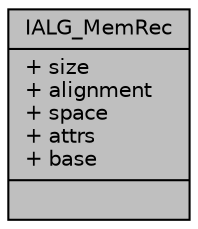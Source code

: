 digraph "IALG_MemRec"
{
  edge [fontname="Helvetica",fontsize="10",labelfontname="Helvetica",labelfontsize="10"];
  node [fontname="Helvetica",fontsize="10",shape=record];
  Node1 [label="{IALG_MemRec\n|+ size\l+ alignment\l+ space\l+ attrs\l+ base\l|}",height=0.2,width=0.4,color="black", fillcolor="grey75", style="filled", fontcolor="black"];
}

